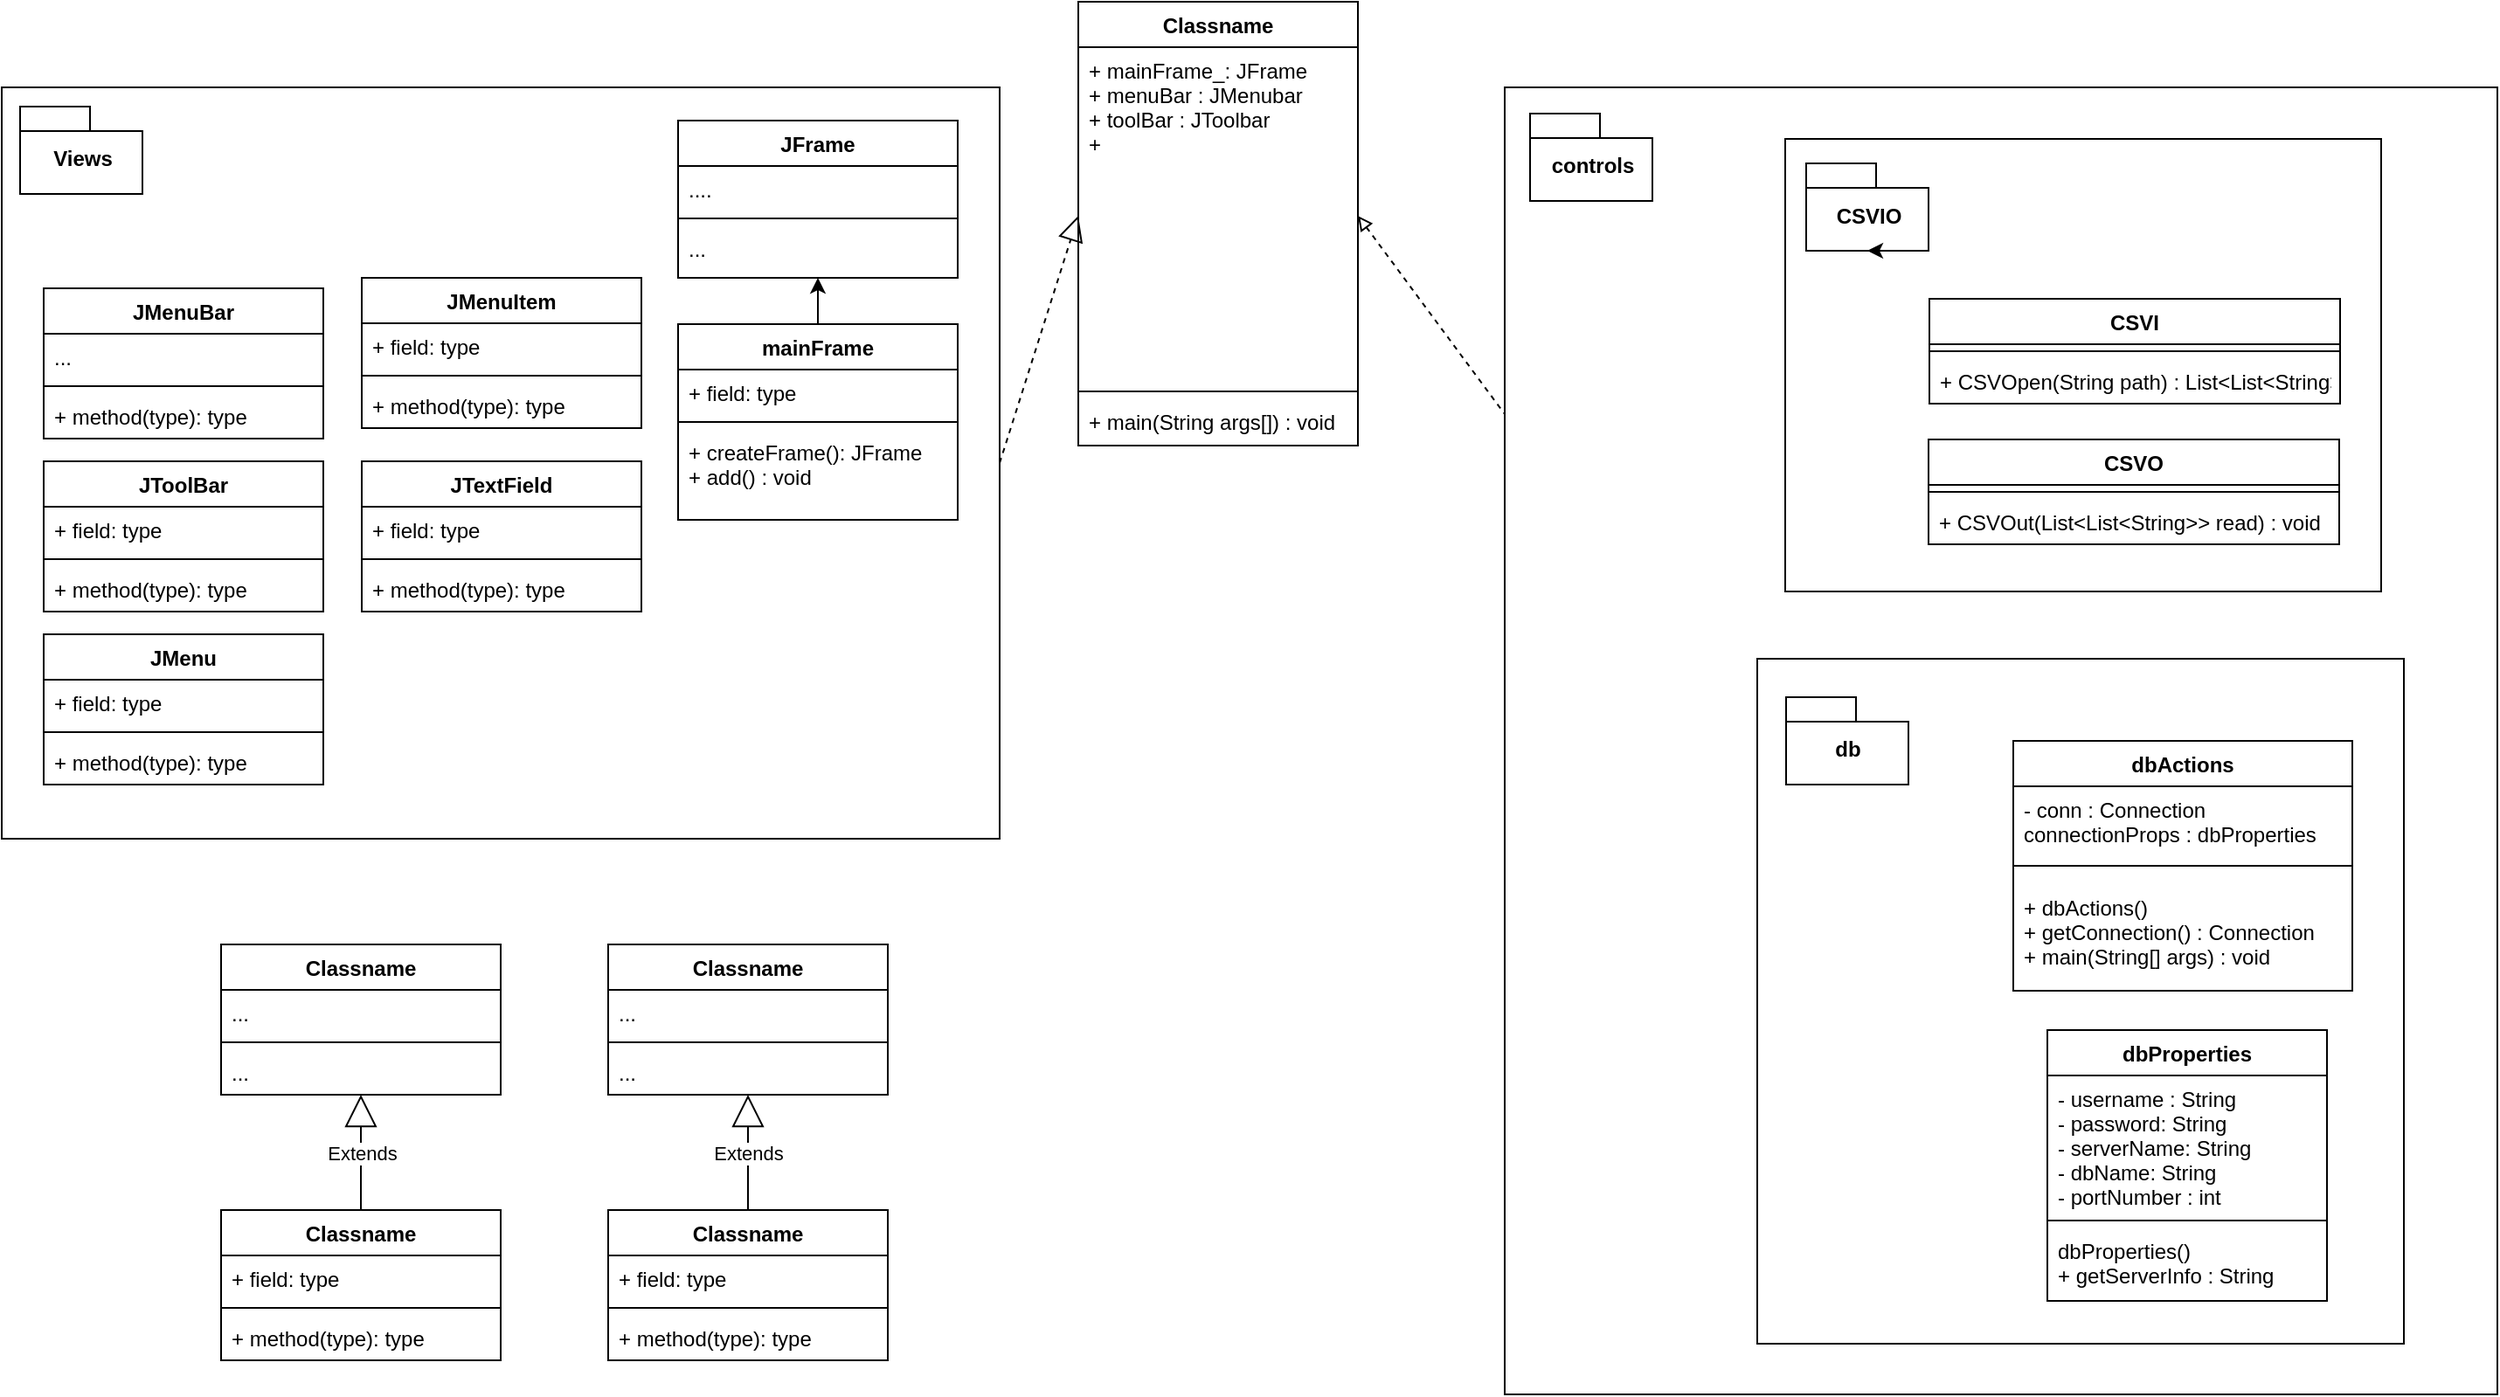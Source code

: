 <mxfile version="12.1.7" type="device" pages="1"><diagram id="zsnYO887Zmh9USHRb_7p" name="Page-1"><mxGraphModel dx="1253" dy="1294" grid="0" gridSize="10" guides="1" tooltips="1" connect="1" arrows="1" fold="1" page="0" pageScale="1" pageWidth="10000" pageHeight="10000" math="0" shadow="0"><root><mxCell id="0"/><mxCell id="1" parent="0"/><mxCell id="UTARnTCa7toa9BuSvRRB-27" value="" style="group" parent="1" vertex="1" connectable="0"><mxGeometry x="-262" y="-393" width="571" height="430" as="geometry"/></mxCell><mxCell id="UTARnTCa7toa9BuSvRRB-26" value="" style="rounded=0;whiteSpace=wrap;html=1;" parent="UTARnTCa7toa9BuSvRRB-27" vertex="1"><mxGeometry width="571" height="430" as="geometry"/></mxCell><mxCell id="UTARnTCa7toa9BuSvRRB-25" value="Views" style="shape=folder;fontStyle=1;spacingTop=10;tabWidth=40;tabHeight=14;tabPosition=left;html=1;" parent="UTARnTCa7toa9BuSvRRB-27" vertex="1"><mxGeometry x="10.5" y="11" width="70" height="50" as="geometry"/></mxCell><mxCell id="UTARnTCa7toa9BuSvRRB-5" value="mainFrame" style="swimlane;fontStyle=1;align=center;verticalAlign=top;childLayout=stackLayout;horizontal=1;startSize=26;horizontalStack=0;resizeParent=1;resizeParentMax=0;resizeLast=0;collapsible=1;marginBottom=0;" parent="UTARnTCa7toa9BuSvRRB-27" vertex="1"><mxGeometry x="387" y="135.5" width="160" height="112" as="geometry"/></mxCell><mxCell id="UTARnTCa7toa9BuSvRRB-6" value="+ field: type" style="text;strokeColor=none;fillColor=none;align=left;verticalAlign=top;spacingLeft=4;spacingRight=4;overflow=hidden;rotatable=0;points=[[0,0.5],[1,0.5]];portConstraint=eastwest;" parent="UTARnTCa7toa9BuSvRRB-5" vertex="1"><mxGeometry y="26" width="160" height="26" as="geometry"/></mxCell><mxCell id="UTARnTCa7toa9BuSvRRB-7" value="" style="line;strokeWidth=1;fillColor=none;align=left;verticalAlign=middle;spacingTop=-1;spacingLeft=3;spacingRight=3;rotatable=0;labelPosition=right;points=[];portConstraint=eastwest;" parent="UTARnTCa7toa9BuSvRRB-5" vertex="1"><mxGeometry y="52" width="160" height="8" as="geometry"/></mxCell><mxCell id="UTARnTCa7toa9BuSvRRB-8" value="+ createFrame(): JFrame&#10;+ add() : void" style="text;strokeColor=none;fillColor=none;align=left;verticalAlign=top;spacingLeft=4;spacingRight=4;overflow=hidden;rotatable=0;points=[[0,0.5],[1,0.5]];portConstraint=eastwest;" parent="UTARnTCa7toa9BuSvRRB-5" vertex="1"><mxGeometry y="60" width="160" height="52" as="geometry"/></mxCell><mxCell id="UTARnTCa7toa9BuSvRRB-18" value="JFrame" style="swimlane;fontStyle=1;align=center;verticalAlign=top;childLayout=stackLayout;horizontal=1;startSize=26;horizontalStack=0;resizeParent=1;resizeParentMax=0;resizeLast=0;collapsible=1;marginBottom=0;" parent="UTARnTCa7toa9BuSvRRB-27" vertex="1"><mxGeometry x="387" y="19" width="160" height="90" as="geometry"/></mxCell><mxCell id="UTARnTCa7toa9BuSvRRB-19" value="...." style="text;strokeColor=none;fillColor=none;align=left;verticalAlign=top;spacingLeft=4;spacingRight=4;overflow=hidden;rotatable=0;points=[[0,0.5],[1,0.5]];portConstraint=eastwest;" parent="UTARnTCa7toa9BuSvRRB-18" vertex="1"><mxGeometry y="26" width="160" height="26" as="geometry"/></mxCell><mxCell id="UTARnTCa7toa9BuSvRRB-20" value="" style="line;strokeWidth=1;fillColor=none;align=left;verticalAlign=middle;spacingTop=-1;spacingLeft=3;spacingRight=3;rotatable=0;labelPosition=right;points=[];portConstraint=eastwest;" parent="UTARnTCa7toa9BuSvRRB-18" vertex="1"><mxGeometry y="52" width="160" height="8" as="geometry"/></mxCell><mxCell id="UTARnTCa7toa9BuSvRRB-21" value="..." style="text;strokeColor=none;fillColor=none;align=left;verticalAlign=top;spacingLeft=4;spacingRight=4;overflow=hidden;rotatable=0;points=[[0,0.5],[1,0.5]];portConstraint=eastwest;" parent="UTARnTCa7toa9BuSvRRB-18" vertex="1"><mxGeometry y="60" width="160" height="30" as="geometry"/></mxCell><mxCell id="UTARnTCa7toa9BuSvRRB-22" value="" style="edgeStyle=orthogonalEdgeStyle;rounded=0;orthogonalLoop=1;jettySize=auto;html=1;" parent="UTARnTCa7toa9BuSvRRB-27" source="UTARnTCa7toa9BuSvRRB-5" target="UTARnTCa7toa9BuSvRRB-18" edge="1"><mxGeometry relative="1" as="geometry"/></mxCell><mxCell id="UTARnTCa7toa9BuSvRRB-50" value="JMenuBar" style="swimlane;fontStyle=1;align=center;verticalAlign=top;childLayout=stackLayout;horizontal=1;startSize=26;horizontalStack=0;resizeParent=1;resizeParentMax=0;resizeLast=0;collapsible=1;marginBottom=0;" parent="UTARnTCa7toa9BuSvRRB-27" vertex="1"><mxGeometry x="24" y="115" width="160" height="86" as="geometry"/></mxCell><mxCell id="UTARnTCa7toa9BuSvRRB-51" value="..." style="text;strokeColor=none;fillColor=none;align=left;verticalAlign=top;spacingLeft=4;spacingRight=4;overflow=hidden;rotatable=0;points=[[0,0.5],[1,0.5]];portConstraint=eastwest;" parent="UTARnTCa7toa9BuSvRRB-50" vertex="1"><mxGeometry y="26" width="160" height="26" as="geometry"/></mxCell><mxCell id="UTARnTCa7toa9BuSvRRB-52" value="" style="line;strokeWidth=1;fillColor=none;align=left;verticalAlign=middle;spacingTop=-1;spacingLeft=3;spacingRight=3;rotatable=0;labelPosition=right;points=[];portConstraint=eastwest;" parent="UTARnTCa7toa9BuSvRRB-50" vertex="1"><mxGeometry y="52" width="160" height="8" as="geometry"/></mxCell><mxCell id="UTARnTCa7toa9BuSvRRB-53" value="+ method(type): type" style="text;strokeColor=none;fillColor=none;align=left;verticalAlign=top;spacingLeft=4;spacingRight=4;overflow=hidden;rotatable=0;points=[[0,0.5],[1,0.5]];portConstraint=eastwest;" parent="UTARnTCa7toa9BuSvRRB-50" vertex="1"><mxGeometry y="60" width="160" height="26" as="geometry"/></mxCell><mxCell id="UTARnTCa7toa9BuSvRRB-54" value="JToolBar" style="swimlane;fontStyle=1;align=center;verticalAlign=top;childLayout=stackLayout;horizontal=1;startSize=26;horizontalStack=0;resizeParent=1;resizeParentMax=0;resizeLast=0;collapsible=1;marginBottom=0;" parent="UTARnTCa7toa9BuSvRRB-27" vertex="1"><mxGeometry x="24" y="214" width="160" height="86" as="geometry"/></mxCell><mxCell id="UTARnTCa7toa9BuSvRRB-55" value="+ field: type" style="text;strokeColor=none;fillColor=none;align=left;verticalAlign=top;spacingLeft=4;spacingRight=4;overflow=hidden;rotatable=0;points=[[0,0.5],[1,0.5]];portConstraint=eastwest;" parent="UTARnTCa7toa9BuSvRRB-54" vertex="1"><mxGeometry y="26" width="160" height="26" as="geometry"/></mxCell><mxCell id="UTARnTCa7toa9BuSvRRB-56" value="" style="line;strokeWidth=1;fillColor=none;align=left;verticalAlign=middle;spacingTop=-1;spacingLeft=3;spacingRight=3;rotatable=0;labelPosition=right;points=[];portConstraint=eastwest;" parent="UTARnTCa7toa9BuSvRRB-54" vertex="1"><mxGeometry y="52" width="160" height="8" as="geometry"/></mxCell><mxCell id="UTARnTCa7toa9BuSvRRB-57" value="+ method(type): type" style="text;strokeColor=none;fillColor=none;align=left;verticalAlign=top;spacingLeft=4;spacingRight=4;overflow=hidden;rotatable=0;points=[[0,0.5],[1,0.5]];portConstraint=eastwest;" parent="UTARnTCa7toa9BuSvRRB-54" vertex="1"><mxGeometry y="60" width="160" height="26" as="geometry"/></mxCell><mxCell id="UTARnTCa7toa9BuSvRRB-58" value="JMenu" style="swimlane;fontStyle=1;align=center;verticalAlign=top;childLayout=stackLayout;horizontal=1;startSize=26;horizontalStack=0;resizeParent=1;resizeParentMax=0;resizeLast=0;collapsible=1;marginBottom=0;" parent="UTARnTCa7toa9BuSvRRB-27" vertex="1"><mxGeometry x="24" y="313" width="160" height="86" as="geometry"/></mxCell><mxCell id="UTARnTCa7toa9BuSvRRB-59" value="+ field: type" style="text;strokeColor=none;fillColor=none;align=left;verticalAlign=top;spacingLeft=4;spacingRight=4;overflow=hidden;rotatable=0;points=[[0,0.5],[1,0.5]];portConstraint=eastwest;" parent="UTARnTCa7toa9BuSvRRB-58" vertex="1"><mxGeometry y="26" width="160" height="26" as="geometry"/></mxCell><mxCell id="UTARnTCa7toa9BuSvRRB-60" value="" style="line;strokeWidth=1;fillColor=none;align=left;verticalAlign=middle;spacingTop=-1;spacingLeft=3;spacingRight=3;rotatable=0;labelPosition=right;points=[];portConstraint=eastwest;" parent="UTARnTCa7toa9BuSvRRB-58" vertex="1"><mxGeometry y="52" width="160" height="8" as="geometry"/></mxCell><mxCell id="UTARnTCa7toa9BuSvRRB-61" value="+ method(type): type" style="text;strokeColor=none;fillColor=none;align=left;verticalAlign=top;spacingLeft=4;spacingRight=4;overflow=hidden;rotatable=0;points=[[0,0.5],[1,0.5]];portConstraint=eastwest;" parent="UTARnTCa7toa9BuSvRRB-58" vertex="1"><mxGeometry y="60" width="160" height="26" as="geometry"/></mxCell><mxCell id="UTARnTCa7toa9BuSvRRB-71" value="JMenuItem" style="swimlane;fontStyle=1;align=center;verticalAlign=top;childLayout=stackLayout;horizontal=1;startSize=26;horizontalStack=0;resizeParent=1;resizeParentMax=0;resizeLast=0;collapsible=1;marginBottom=0;" parent="UTARnTCa7toa9BuSvRRB-27" vertex="1"><mxGeometry x="206" y="109" width="160" height="86" as="geometry"/></mxCell><mxCell id="UTARnTCa7toa9BuSvRRB-72" value="+ field: type" style="text;strokeColor=none;fillColor=none;align=left;verticalAlign=top;spacingLeft=4;spacingRight=4;overflow=hidden;rotatable=0;points=[[0,0.5],[1,0.5]];portConstraint=eastwest;" parent="UTARnTCa7toa9BuSvRRB-71" vertex="1"><mxGeometry y="26" width="160" height="26" as="geometry"/></mxCell><mxCell id="UTARnTCa7toa9BuSvRRB-73" value="" style="line;strokeWidth=1;fillColor=none;align=left;verticalAlign=middle;spacingTop=-1;spacingLeft=3;spacingRight=3;rotatable=0;labelPosition=right;points=[];portConstraint=eastwest;" parent="UTARnTCa7toa9BuSvRRB-71" vertex="1"><mxGeometry y="52" width="160" height="8" as="geometry"/></mxCell><mxCell id="UTARnTCa7toa9BuSvRRB-74" value="+ method(type): type" style="text;strokeColor=none;fillColor=none;align=left;verticalAlign=top;spacingLeft=4;spacingRight=4;overflow=hidden;rotatable=0;points=[[0,0.5],[1,0.5]];portConstraint=eastwest;" parent="UTARnTCa7toa9BuSvRRB-71" vertex="1"><mxGeometry y="60" width="160" height="26" as="geometry"/></mxCell><mxCell id="UTARnTCa7toa9BuSvRRB-75" value="JTextField" style="swimlane;fontStyle=1;align=center;verticalAlign=top;childLayout=stackLayout;horizontal=1;startSize=26;horizontalStack=0;resizeParent=1;resizeParentMax=0;resizeLast=0;collapsible=1;marginBottom=0;" parent="UTARnTCa7toa9BuSvRRB-27" vertex="1"><mxGeometry x="206" y="214" width="160" height="86" as="geometry"/></mxCell><mxCell id="UTARnTCa7toa9BuSvRRB-76" value="+ field: type" style="text;strokeColor=none;fillColor=none;align=left;verticalAlign=top;spacingLeft=4;spacingRight=4;overflow=hidden;rotatable=0;points=[[0,0.5],[1,0.5]];portConstraint=eastwest;" parent="UTARnTCa7toa9BuSvRRB-75" vertex="1"><mxGeometry y="26" width="160" height="26" as="geometry"/></mxCell><mxCell id="UTARnTCa7toa9BuSvRRB-77" value="" style="line;strokeWidth=1;fillColor=none;align=left;verticalAlign=middle;spacingTop=-1;spacingLeft=3;spacingRight=3;rotatable=0;labelPosition=right;points=[];portConstraint=eastwest;" parent="UTARnTCa7toa9BuSvRRB-75" vertex="1"><mxGeometry y="52" width="160" height="8" as="geometry"/></mxCell><mxCell id="UTARnTCa7toa9BuSvRRB-78" value="+ method(type): type" style="text;strokeColor=none;fillColor=none;align=left;verticalAlign=top;spacingLeft=4;spacingRight=4;overflow=hidden;rotatable=0;points=[[0,0.5],[1,0.5]];portConstraint=eastwest;" parent="UTARnTCa7toa9BuSvRRB-75" vertex="1"><mxGeometry y="60" width="160" height="26" as="geometry"/></mxCell><mxCell id="UTARnTCa7toa9BuSvRRB-1" value="Classname" style="swimlane;fontStyle=1;align=center;verticalAlign=top;childLayout=stackLayout;horizontal=1;startSize=26;horizontalStack=0;resizeParent=1;resizeParentMax=0;resizeLast=0;collapsible=1;marginBottom=0;" parent="1" vertex="1"><mxGeometry x="354" y="-442" width="160" height="254" as="geometry"/></mxCell><mxCell id="UTARnTCa7toa9BuSvRRB-2" value="+ mainFrame_: JFrame&#10;+ menuBar : JMenubar&#10;+ toolBar : JToolbar&#10;+ " style="text;strokeColor=none;fillColor=none;align=left;verticalAlign=top;spacingLeft=4;spacingRight=4;overflow=hidden;rotatable=0;points=[[0,0.5],[1,0.5]];portConstraint=eastwest;" parent="UTARnTCa7toa9BuSvRRB-1" vertex="1"><mxGeometry y="26" width="160" height="193" as="geometry"/></mxCell><mxCell id="UTARnTCa7toa9BuSvRRB-3" value="" style="line;strokeWidth=1;fillColor=none;align=left;verticalAlign=middle;spacingTop=-1;spacingLeft=3;spacingRight=3;rotatable=0;labelPosition=right;points=[];portConstraint=eastwest;" parent="UTARnTCa7toa9BuSvRRB-1" vertex="1"><mxGeometry y="219" width="160" height="8" as="geometry"/></mxCell><mxCell id="UTARnTCa7toa9BuSvRRB-4" value="+ main(String args[]) : void" style="text;strokeColor=none;fillColor=none;align=left;verticalAlign=top;spacingLeft=4;spacingRight=4;overflow=hidden;rotatable=0;points=[[0,0.5],[1,0.5]];portConstraint=eastwest;" parent="UTARnTCa7toa9BuSvRRB-1" vertex="1"><mxGeometry y="227" width="160" height="27" as="geometry"/></mxCell><mxCell id="UTARnTCa7toa9BuSvRRB-23" value="" style="endArrow=block;dashed=1;endFill=0;endSize=12;html=1;exitX=1;exitY=0.5;exitDx=0;exitDy=0;entryX=0;entryY=0.5;entryDx=0;entryDy=0;" parent="1" source="UTARnTCa7toa9BuSvRRB-26" target="UTARnTCa7toa9BuSvRRB-2" edge="1"><mxGeometry width="160" relative="1" as="geometry"><mxPoint x="313" y="-71" as="sourcePoint"/><mxPoint x="301" y="-313" as="targetPoint"/></mxGeometry></mxCell><mxCell id="NqttyMvSBQegaKHFTA9h-1" value="" style="rounded=0;whiteSpace=wrap;html=1;" parent="1" vertex="1"><mxGeometry x="598" y="-393" width="568" height="748" as="geometry"/></mxCell><mxCell id="NqttyMvSBQegaKHFTA9h-2" value="" style="group" parent="1" vertex="1" connectable="0"><mxGeometry x="758.5" y="-363.5" width="341" height="259" as="geometry"/></mxCell><mxCell id="NqttyMvSBQegaKHFTA9h-3" value="" style="rounded=0;whiteSpace=wrap;html=1;" parent="NqttyMvSBQegaKHFTA9h-2" vertex="1"><mxGeometry width="341" height="259" as="geometry"/></mxCell><mxCell id="NqttyMvSBQegaKHFTA9h-4" value="CSVO&#10;" style="swimlane;fontStyle=1;align=center;verticalAlign=top;childLayout=stackLayout;horizontal=1;startSize=26;horizontalStack=0;resizeParent=1;resizeParentMax=0;resizeLast=0;collapsible=1;marginBottom=0;" parent="NqttyMvSBQegaKHFTA9h-2" vertex="1"><mxGeometry x="82" y="172" width="235" height="60" as="geometry"/></mxCell><mxCell id="NqttyMvSBQegaKHFTA9h-5" value="" style="line;strokeWidth=1;fillColor=none;align=left;verticalAlign=middle;spacingTop=-1;spacingLeft=3;spacingRight=3;rotatable=0;labelPosition=right;points=[];portConstraint=eastwest;" parent="NqttyMvSBQegaKHFTA9h-4" vertex="1"><mxGeometry y="26" width="235" height="8" as="geometry"/></mxCell><mxCell id="NqttyMvSBQegaKHFTA9h-6" value="+ CSVOut(List&lt;List&lt;String&gt;&gt; read) : void" style="text;strokeColor=none;fillColor=none;align=left;verticalAlign=top;spacingLeft=4;spacingRight=4;overflow=hidden;rotatable=0;points=[[0,0.5],[1,0.5]];portConstraint=eastwest;" parent="NqttyMvSBQegaKHFTA9h-4" vertex="1"><mxGeometry y="34" width="235" height="26" as="geometry"/></mxCell><mxCell id="NqttyMvSBQegaKHFTA9h-7" value="CSVI" style="swimlane;fontStyle=1;align=center;verticalAlign=top;childLayout=stackLayout;horizontal=1;startSize=26;horizontalStack=0;resizeParent=1;resizeParentMax=0;resizeLast=0;collapsible=1;marginBottom=0;" parent="NqttyMvSBQegaKHFTA9h-2" vertex="1"><mxGeometry x="82.5" y="91.5" width="235" height="60" as="geometry"/></mxCell><mxCell id="NqttyMvSBQegaKHFTA9h-8" value="" style="line;strokeWidth=1;fillColor=none;align=left;verticalAlign=middle;spacingTop=-1;spacingLeft=3;spacingRight=3;rotatable=0;labelPosition=right;points=[];portConstraint=eastwest;" parent="NqttyMvSBQegaKHFTA9h-7" vertex="1"><mxGeometry y="26" width="235" height="8" as="geometry"/></mxCell><mxCell id="NqttyMvSBQegaKHFTA9h-9" value="+ CSVOpen(String path) : List&lt;List&lt;String&gt;&gt; " style="text;strokeColor=none;fillColor=none;align=left;verticalAlign=top;spacingLeft=4;spacingRight=4;overflow=hidden;rotatable=0;points=[[0,0.5],[1,0.5]];portConstraint=eastwest;" parent="NqttyMvSBQegaKHFTA9h-7" vertex="1"><mxGeometry y="34" width="235" height="26" as="geometry"/></mxCell><mxCell id="NqttyMvSBQegaKHFTA9h-11" value="CSVIO" style="shape=folder;fontStyle=1;spacingTop=10;tabWidth=40;tabHeight=14;tabPosition=left;html=1;" parent="NqttyMvSBQegaKHFTA9h-2" vertex="1"><mxGeometry x="12" y="14" width="70" height="50" as="geometry"/></mxCell><mxCell id="NqttyMvSBQegaKHFTA9h-12" style="edgeStyle=orthogonalEdgeStyle;rounded=0;orthogonalLoop=1;jettySize=auto;html=1;exitX=0.75;exitY=1;exitDx=0;exitDy=0;exitPerimeter=0;entryX=0.5;entryY=1;entryDx=0;entryDy=0;entryPerimeter=0;" parent="NqttyMvSBQegaKHFTA9h-2" source="NqttyMvSBQegaKHFTA9h-11" target="NqttyMvSBQegaKHFTA9h-11" edge="1"><mxGeometry relative="1" as="geometry"/></mxCell><mxCell id="NqttyMvSBQegaKHFTA9h-13" value="controls" style="shape=folder;fontStyle=1;spacingTop=10;tabWidth=40;tabHeight=14;tabPosition=left;html=1;" parent="1" vertex="1"><mxGeometry x="612.5" y="-378" width="70" height="50" as="geometry"/></mxCell><mxCell id="NqttyMvSBQegaKHFTA9h-14" value="" style="group" parent="1" vertex="1" connectable="0"><mxGeometry x="742.5" y="-66" width="370" height="392" as="geometry"/></mxCell><mxCell id="NqttyMvSBQegaKHFTA9h-15" value="" style="rounded=0;whiteSpace=wrap;html=1;" parent="NqttyMvSBQegaKHFTA9h-14" vertex="1"><mxGeometry width="370" height="392" as="geometry"/></mxCell><mxCell id="NqttyMvSBQegaKHFTA9h-16" value="db" style="shape=folder;fontStyle=1;spacingTop=10;tabWidth=40;tabHeight=14;tabPosition=left;html=1;" parent="NqttyMvSBQegaKHFTA9h-14" vertex="1"><mxGeometry x="16.5" y="22" width="70" height="50" as="geometry"/></mxCell><mxCell id="NqttyMvSBQegaKHFTA9h-17" value="dbActions" style="swimlane;fontStyle=1;align=center;verticalAlign=top;childLayout=stackLayout;horizontal=1;startSize=26;horizontalStack=0;resizeParent=1;resizeParentMax=0;resizeLast=0;collapsible=1;marginBottom=0;" parent="NqttyMvSBQegaKHFTA9h-14" vertex="1"><mxGeometry x="146.5" y="47" width="194" height="143" as="geometry"/></mxCell><mxCell id="NqttyMvSBQegaKHFTA9h-18" value="- conn : Connection&#10;connectionProps : dbProperties" style="text;strokeColor=none;fillColor=none;align=left;verticalAlign=top;spacingLeft=4;spacingRight=4;overflow=hidden;rotatable=0;points=[[0,0.5],[1,0.5]];portConstraint=eastwest;" parent="NqttyMvSBQegaKHFTA9h-17" vertex="1"><mxGeometry y="26" width="194" height="35" as="geometry"/></mxCell><mxCell id="NqttyMvSBQegaKHFTA9h-19" value="" style="line;strokeWidth=1;fillColor=none;align=left;verticalAlign=middle;spacingTop=-1;spacingLeft=3;spacingRight=3;rotatable=0;labelPosition=right;points=[];portConstraint=eastwest;" parent="NqttyMvSBQegaKHFTA9h-17" vertex="1"><mxGeometry y="61" width="194" height="21" as="geometry"/></mxCell><mxCell id="NqttyMvSBQegaKHFTA9h-20" value="+ dbActions()&#10;+ getConnection() : Connection&#10;+ main(String[] args) : void" style="text;strokeColor=none;fillColor=none;align=left;verticalAlign=top;spacingLeft=4;spacingRight=4;overflow=hidden;rotatable=0;points=[[0,0.5],[1,0.5]];portConstraint=eastwest;" parent="NqttyMvSBQegaKHFTA9h-17" vertex="1"><mxGeometry y="82" width="194" height="61" as="geometry"/></mxCell><mxCell id="NqttyMvSBQegaKHFTA9h-21" value="dbProperties" style="swimlane;fontStyle=1;align=center;verticalAlign=top;childLayout=stackLayout;horizontal=1;startSize=26;horizontalStack=0;resizeParent=1;resizeParentMax=0;resizeLast=0;collapsible=1;marginBottom=0;" parent="NqttyMvSBQegaKHFTA9h-14" vertex="1"><mxGeometry x="166" y="212.5" width="160" height="155" as="geometry"/></mxCell><mxCell id="NqttyMvSBQegaKHFTA9h-22" value="- username : String&#10;- password: String&#10;- serverName: String&#10;- dbName: String&#10;- portNumber : int" style="text;strokeColor=none;fillColor=none;align=left;verticalAlign=top;spacingLeft=4;spacingRight=4;overflow=hidden;rotatable=0;points=[[0,0.5],[1,0.5]];portConstraint=eastwest;" parent="NqttyMvSBQegaKHFTA9h-21" vertex="1"><mxGeometry y="26" width="160" height="79" as="geometry"/></mxCell><mxCell id="NqttyMvSBQegaKHFTA9h-23" value="" style="line;strokeWidth=1;fillColor=none;align=left;verticalAlign=middle;spacingTop=-1;spacingLeft=3;spacingRight=3;rotatable=0;labelPosition=right;points=[];portConstraint=eastwest;" parent="NqttyMvSBQegaKHFTA9h-21" vertex="1"><mxGeometry y="105" width="160" height="8" as="geometry"/></mxCell><mxCell id="NqttyMvSBQegaKHFTA9h-24" value="dbProperties()&#10;+ getServerInfo : String" style="text;strokeColor=none;fillColor=none;align=left;verticalAlign=top;spacingLeft=4;spacingRight=4;overflow=hidden;rotatable=0;points=[[0,0.5],[1,0.5]];portConstraint=eastwest;" parent="NqttyMvSBQegaKHFTA9h-21" vertex="1"><mxGeometry y="113" width="160" height="42" as="geometry"/></mxCell><mxCell id="NqttyMvSBQegaKHFTA9h-28" value="" style="endArrow=none;dashed=1;html=1;exitX=1;exitY=0.5;exitDx=0;exitDy=0;entryX=0;entryY=0.25;entryDx=0;entryDy=0;startArrow=block;startFill=0;strokeWidth=1;" parent="1" source="UTARnTCa7toa9BuSvRRB-2" target="NqttyMvSBQegaKHFTA9h-1" edge="1"><mxGeometry width="50" height="50" relative="1" as="geometry"><mxPoint x="577" y="-129" as="sourcePoint"/><mxPoint x="627" y="-179" as="targetPoint"/></mxGeometry></mxCell><mxCell id="cPTo57sl4MC_ttRy9txl-26" value="" style="group" vertex="1" connectable="0" parent="1"><mxGeometry x="-136.5" y="97.5" width="160" height="195" as="geometry"/></mxCell><mxCell id="cPTo57sl4MC_ttRy9txl-14" value="" style="group" vertex="1" connectable="0" parent="cPTo57sl4MC_ttRy9txl-26"><mxGeometry width="160" height="195" as="geometry"/></mxCell><mxCell id="cPTo57sl4MC_ttRy9txl-1" value="Classname" style="swimlane;fontStyle=1;align=center;verticalAlign=top;childLayout=stackLayout;horizontal=1;startSize=26;horizontalStack=0;resizeParent=1;resizeParentMax=0;resizeLast=0;collapsible=1;marginBottom=0;" vertex="1" parent="cPTo57sl4MC_ttRy9txl-14"><mxGeometry y="152" width="160" height="86" as="geometry"/></mxCell><mxCell id="cPTo57sl4MC_ttRy9txl-2" value="+ field: type" style="text;strokeColor=none;fillColor=none;align=left;verticalAlign=top;spacingLeft=4;spacingRight=4;overflow=hidden;rotatable=0;points=[[0,0.5],[1,0.5]];portConstraint=eastwest;" vertex="1" parent="cPTo57sl4MC_ttRy9txl-1"><mxGeometry y="26" width="160" height="26" as="geometry"/></mxCell><mxCell id="cPTo57sl4MC_ttRy9txl-3" value="" style="line;strokeWidth=1;fillColor=none;align=left;verticalAlign=middle;spacingTop=-1;spacingLeft=3;spacingRight=3;rotatable=0;labelPosition=right;points=[];portConstraint=eastwest;" vertex="1" parent="cPTo57sl4MC_ttRy9txl-1"><mxGeometry y="52" width="160" height="8" as="geometry"/></mxCell><mxCell id="cPTo57sl4MC_ttRy9txl-4" value="+ method(type): type" style="text;strokeColor=none;fillColor=none;align=left;verticalAlign=top;spacingLeft=4;spacingRight=4;overflow=hidden;rotatable=0;points=[[0,0.5],[1,0.5]];portConstraint=eastwest;" vertex="1" parent="cPTo57sl4MC_ttRy9txl-1"><mxGeometry y="60" width="160" height="26" as="geometry"/></mxCell><mxCell id="cPTo57sl4MC_ttRy9txl-9" value="Classname" style="swimlane;fontStyle=1;align=center;verticalAlign=top;childLayout=stackLayout;horizontal=1;startSize=26;horizontalStack=0;resizeParent=1;resizeParentMax=0;resizeLast=0;collapsible=1;marginBottom=0;" vertex="1" parent="cPTo57sl4MC_ttRy9txl-14"><mxGeometry width="160" height="86" as="geometry"/></mxCell><mxCell id="cPTo57sl4MC_ttRy9txl-10" value="..." style="text;strokeColor=none;fillColor=none;align=left;verticalAlign=top;spacingLeft=4;spacingRight=4;overflow=hidden;rotatable=0;points=[[0,0.5],[1,0.5]];portConstraint=eastwest;" vertex="1" parent="cPTo57sl4MC_ttRy9txl-9"><mxGeometry y="26" width="160" height="26" as="geometry"/></mxCell><mxCell id="cPTo57sl4MC_ttRy9txl-11" value="" style="line;strokeWidth=1;fillColor=none;align=left;verticalAlign=middle;spacingTop=-1;spacingLeft=3;spacingRight=3;rotatable=0;labelPosition=right;points=[];portConstraint=eastwest;" vertex="1" parent="cPTo57sl4MC_ttRy9txl-9"><mxGeometry y="52" width="160" height="8" as="geometry"/></mxCell><mxCell id="cPTo57sl4MC_ttRy9txl-12" value="..." style="text;strokeColor=none;fillColor=none;align=left;verticalAlign=top;spacingLeft=4;spacingRight=4;overflow=hidden;rotatable=0;points=[[0,0.5],[1,0.5]];portConstraint=eastwest;" vertex="1" parent="cPTo57sl4MC_ttRy9txl-9"><mxGeometry y="60" width="160" height="26" as="geometry"/></mxCell><mxCell id="cPTo57sl4MC_ttRy9txl-25" value="Extends" style="endArrow=block;endSize=16;endFill=0;html=1;entryX=0.5;entryY=1;entryDx=0;entryDy=0;exitX=0.5;exitY=0;exitDx=0;exitDy=0;" edge="1" parent="cPTo57sl4MC_ttRy9txl-14" source="cPTo57sl4MC_ttRy9txl-1" target="cPTo57sl4MC_ttRy9txl-9"><mxGeometry width="160" relative="1" as="geometry"><mxPoint x="-184.5" y="130.5" as="sourcePoint"/><mxPoint x="-24.5" y="130.5" as="targetPoint"/></mxGeometry></mxCell><mxCell id="cPTo57sl4MC_ttRy9txl-27" value="" style="group" vertex="1" connectable="0" parent="1"><mxGeometry x="85" y="97.5" width="160" height="195" as="geometry"/></mxCell><mxCell id="cPTo57sl4MC_ttRy9txl-28" value="" style="group" vertex="1" connectable="0" parent="cPTo57sl4MC_ttRy9txl-27"><mxGeometry width="160" height="195" as="geometry"/></mxCell><mxCell id="cPTo57sl4MC_ttRy9txl-29" value="Classname" style="swimlane;fontStyle=1;align=center;verticalAlign=top;childLayout=stackLayout;horizontal=1;startSize=26;horizontalStack=0;resizeParent=1;resizeParentMax=0;resizeLast=0;collapsible=1;marginBottom=0;" vertex="1" parent="cPTo57sl4MC_ttRy9txl-28"><mxGeometry y="152" width="160" height="86" as="geometry"/></mxCell><mxCell id="cPTo57sl4MC_ttRy9txl-30" value="+ field: type" style="text;strokeColor=none;fillColor=none;align=left;verticalAlign=top;spacingLeft=4;spacingRight=4;overflow=hidden;rotatable=0;points=[[0,0.5],[1,0.5]];portConstraint=eastwest;" vertex="1" parent="cPTo57sl4MC_ttRy9txl-29"><mxGeometry y="26" width="160" height="26" as="geometry"/></mxCell><mxCell id="cPTo57sl4MC_ttRy9txl-31" value="" style="line;strokeWidth=1;fillColor=none;align=left;verticalAlign=middle;spacingTop=-1;spacingLeft=3;spacingRight=3;rotatable=0;labelPosition=right;points=[];portConstraint=eastwest;" vertex="1" parent="cPTo57sl4MC_ttRy9txl-29"><mxGeometry y="52" width="160" height="8" as="geometry"/></mxCell><mxCell id="cPTo57sl4MC_ttRy9txl-32" value="+ method(type): type" style="text;strokeColor=none;fillColor=none;align=left;verticalAlign=top;spacingLeft=4;spacingRight=4;overflow=hidden;rotatable=0;points=[[0,0.5],[1,0.5]];portConstraint=eastwest;" vertex="1" parent="cPTo57sl4MC_ttRy9txl-29"><mxGeometry y="60" width="160" height="26" as="geometry"/></mxCell><mxCell id="cPTo57sl4MC_ttRy9txl-33" value="Classname" style="swimlane;fontStyle=1;align=center;verticalAlign=top;childLayout=stackLayout;horizontal=1;startSize=26;horizontalStack=0;resizeParent=1;resizeParentMax=0;resizeLast=0;collapsible=1;marginBottom=0;" vertex="1" parent="cPTo57sl4MC_ttRy9txl-28"><mxGeometry width="160" height="86" as="geometry"/></mxCell><mxCell id="cPTo57sl4MC_ttRy9txl-34" value="..." style="text;strokeColor=none;fillColor=none;align=left;verticalAlign=top;spacingLeft=4;spacingRight=4;overflow=hidden;rotatable=0;points=[[0,0.5],[1,0.5]];portConstraint=eastwest;" vertex="1" parent="cPTo57sl4MC_ttRy9txl-33"><mxGeometry y="26" width="160" height="26" as="geometry"/></mxCell><mxCell id="cPTo57sl4MC_ttRy9txl-35" value="" style="line;strokeWidth=1;fillColor=none;align=left;verticalAlign=middle;spacingTop=-1;spacingLeft=3;spacingRight=3;rotatable=0;labelPosition=right;points=[];portConstraint=eastwest;" vertex="1" parent="cPTo57sl4MC_ttRy9txl-33"><mxGeometry y="52" width="160" height="8" as="geometry"/></mxCell><mxCell id="cPTo57sl4MC_ttRy9txl-36" value="..." style="text;strokeColor=none;fillColor=none;align=left;verticalAlign=top;spacingLeft=4;spacingRight=4;overflow=hidden;rotatable=0;points=[[0,0.5],[1,0.5]];portConstraint=eastwest;" vertex="1" parent="cPTo57sl4MC_ttRy9txl-33"><mxGeometry y="60" width="160" height="26" as="geometry"/></mxCell><mxCell id="cPTo57sl4MC_ttRy9txl-37" value="Extends" style="endArrow=block;endSize=16;endFill=0;html=1;entryX=0.5;entryY=1;entryDx=0;entryDy=0;exitX=0.5;exitY=0;exitDx=0;exitDy=0;" edge="1" parent="cPTo57sl4MC_ttRy9txl-28" source="cPTo57sl4MC_ttRy9txl-29" target="cPTo57sl4MC_ttRy9txl-33"><mxGeometry width="160" relative="1" as="geometry"><mxPoint x="-184.5" y="130.5" as="sourcePoint"/><mxPoint x="-24.5" y="130.5" as="targetPoint"/></mxGeometry></mxCell></root></mxGraphModel></diagram></mxfile>